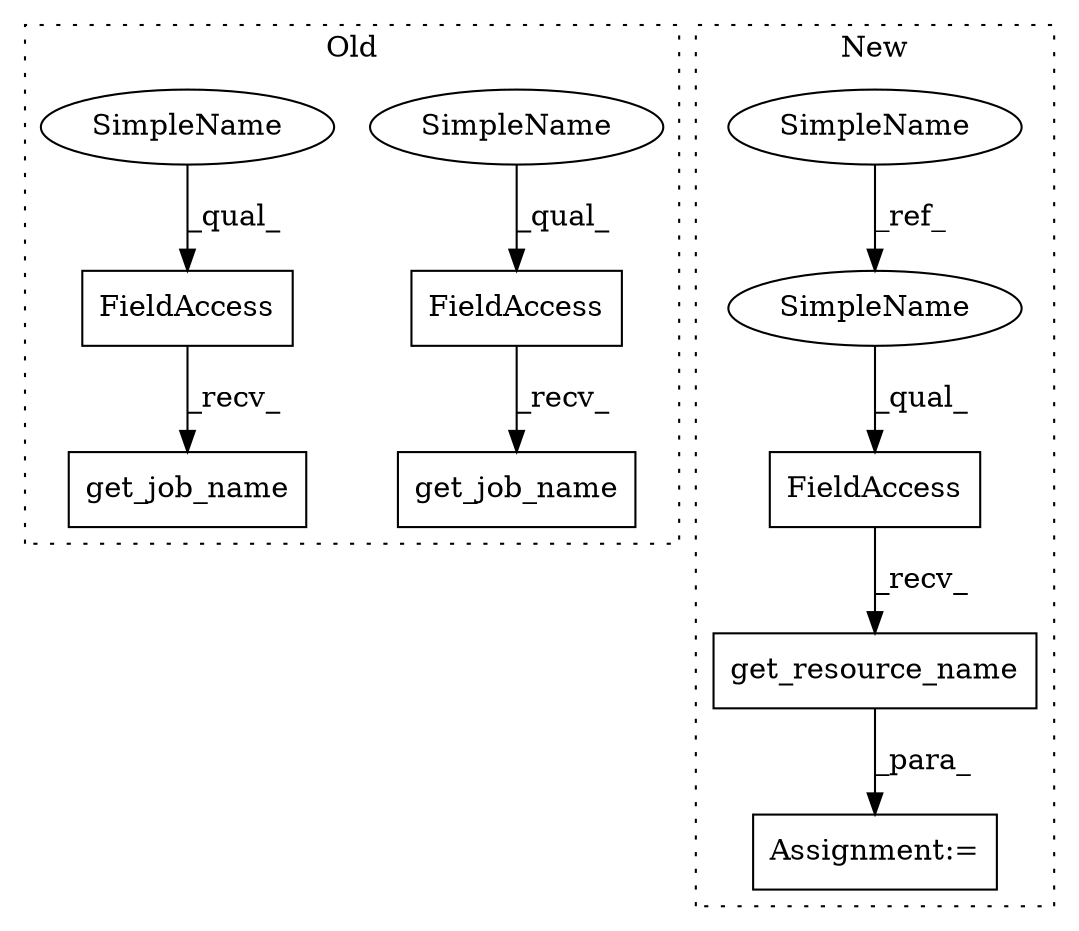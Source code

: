 digraph G {
subgraph cluster0 {
1 [label="get_job_name" a="32" s="6013" l="14" shape="box"];
3 [label="FieldAccess" a="22" s="5996" l="16" shape="box"];
6 [label="FieldAccess" a="22" s="6431" l="16" shape="box"];
8 [label="get_job_name" a="32" s="6448" l="14" shape="box"];
10 [label="SimpleName" a="42" s="6431" l="4" shape="ellipse"];
11 [label="SimpleName" a="42" s="5996" l="4" shape="ellipse"];
label = "Old";
style="dotted";
}
subgraph cluster1 {
2 [label="get_resource_name" a="32" s="5830" l="19" shape="box"];
4 [label="FieldAccess" a="22" s="5808" l="21" shape="box"];
5 [label="SimpleName" a="42" s="3935" l="4" shape="ellipse"];
7 [label="Assignment:=" a="7" s="5807" l="1" shape="box"];
9 [label="SimpleName" a="42" s="5808" l="4" shape="ellipse"];
label = "New";
style="dotted";
}
2 -> 7 [label="_para_"];
3 -> 1 [label="_recv_"];
4 -> 2 [label="_recv_"];
5 -> 9 [label="_ref_"];
6 -> 8 [label="_recv_"];
9 -> 4 [label="_qual_"];
10 -> 6 [label="_qual_"];
11 -> 3 [label="_qual_"];
}